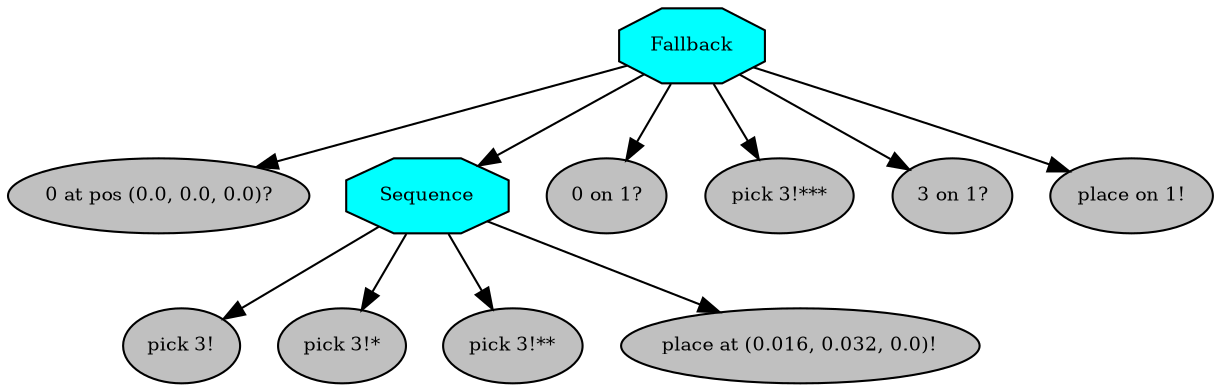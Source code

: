 digraph pastafarianism {
ordering=out;
graph [fontname="times-roman"];
node [fontname="times-roman"];
edge [fontname="times-roman"];
Fallback [fillcolor=cyan, fontcolor=black, fontsize=9, label=Fallback, shape=octagon, style=filled];
"0 at pos (0.0, 0.0, 0.0)?" [fillcolor=gray, fontcolor=black, fontsize=9, label="0 at pos (0.0, 0.0, 0.0)?", shape=ellipse, style=filled];
Fallback -> "0 at pos (0.0, 0.0, 0.0)?";
Sequence [fillcolor=cyan, fontcolor=black, fontsize=9, label=Sequence, shape=octagon, style=filled];
Fallback -> Sequence;
"pick 3!" [fillcolor=gray, fontcolor=black, fontsize=9, label="pick 3!", shape=ellipse, style=filled];
Sequence -> "pick 3!";
"pick 3!*" [fillcolor=gray, fontcolor=black, fontsize=9, label="pick 3!*", shape=ellipse, style=filled];
Sequence -> "pick 3!*";
"pick 3!**" [fillcolor=gray, fontcolor=black, fontsize=9, label="pick 3!**", shape=ellipse, style=filled];
Sequence -> "pick 3!**";
"place at (0.016, 0.032, 0.0)!" [fillcolor=gray, fontcolor=black, fontsize=9, label="place at (0.016, 0.032, 0.0)!", shape=ellipse, style=filled];
Sequence -> "place at (0.016, 0.032, 0.0)!";
"0 on 1?" [fillcolor=gray, fontcolor=black, fontsize=9, label="0 on 1?", shape=ellipse, style=filled];
Fallback -> "0 on 1?";
"pick 3!***" [fillcolor=gray, fontcolor=black, fontsize=9, label="pick 3!***", shape=ellipse, style=filled];
Fallback -> "pick 3!***";
"3 on 1?" [fillcolor=gray, fontcolor=black, fontsize=9, label="3 on 1?", shape=ellipse, style=filled];
Fallback -> "3 on 1?";
"place on 1!" [fillcolor=gray, fontcolor=black, fontsize=9, label="place on 1!", shape=ellipse, style=filled];
Fallback -> "place on 1!";
}
